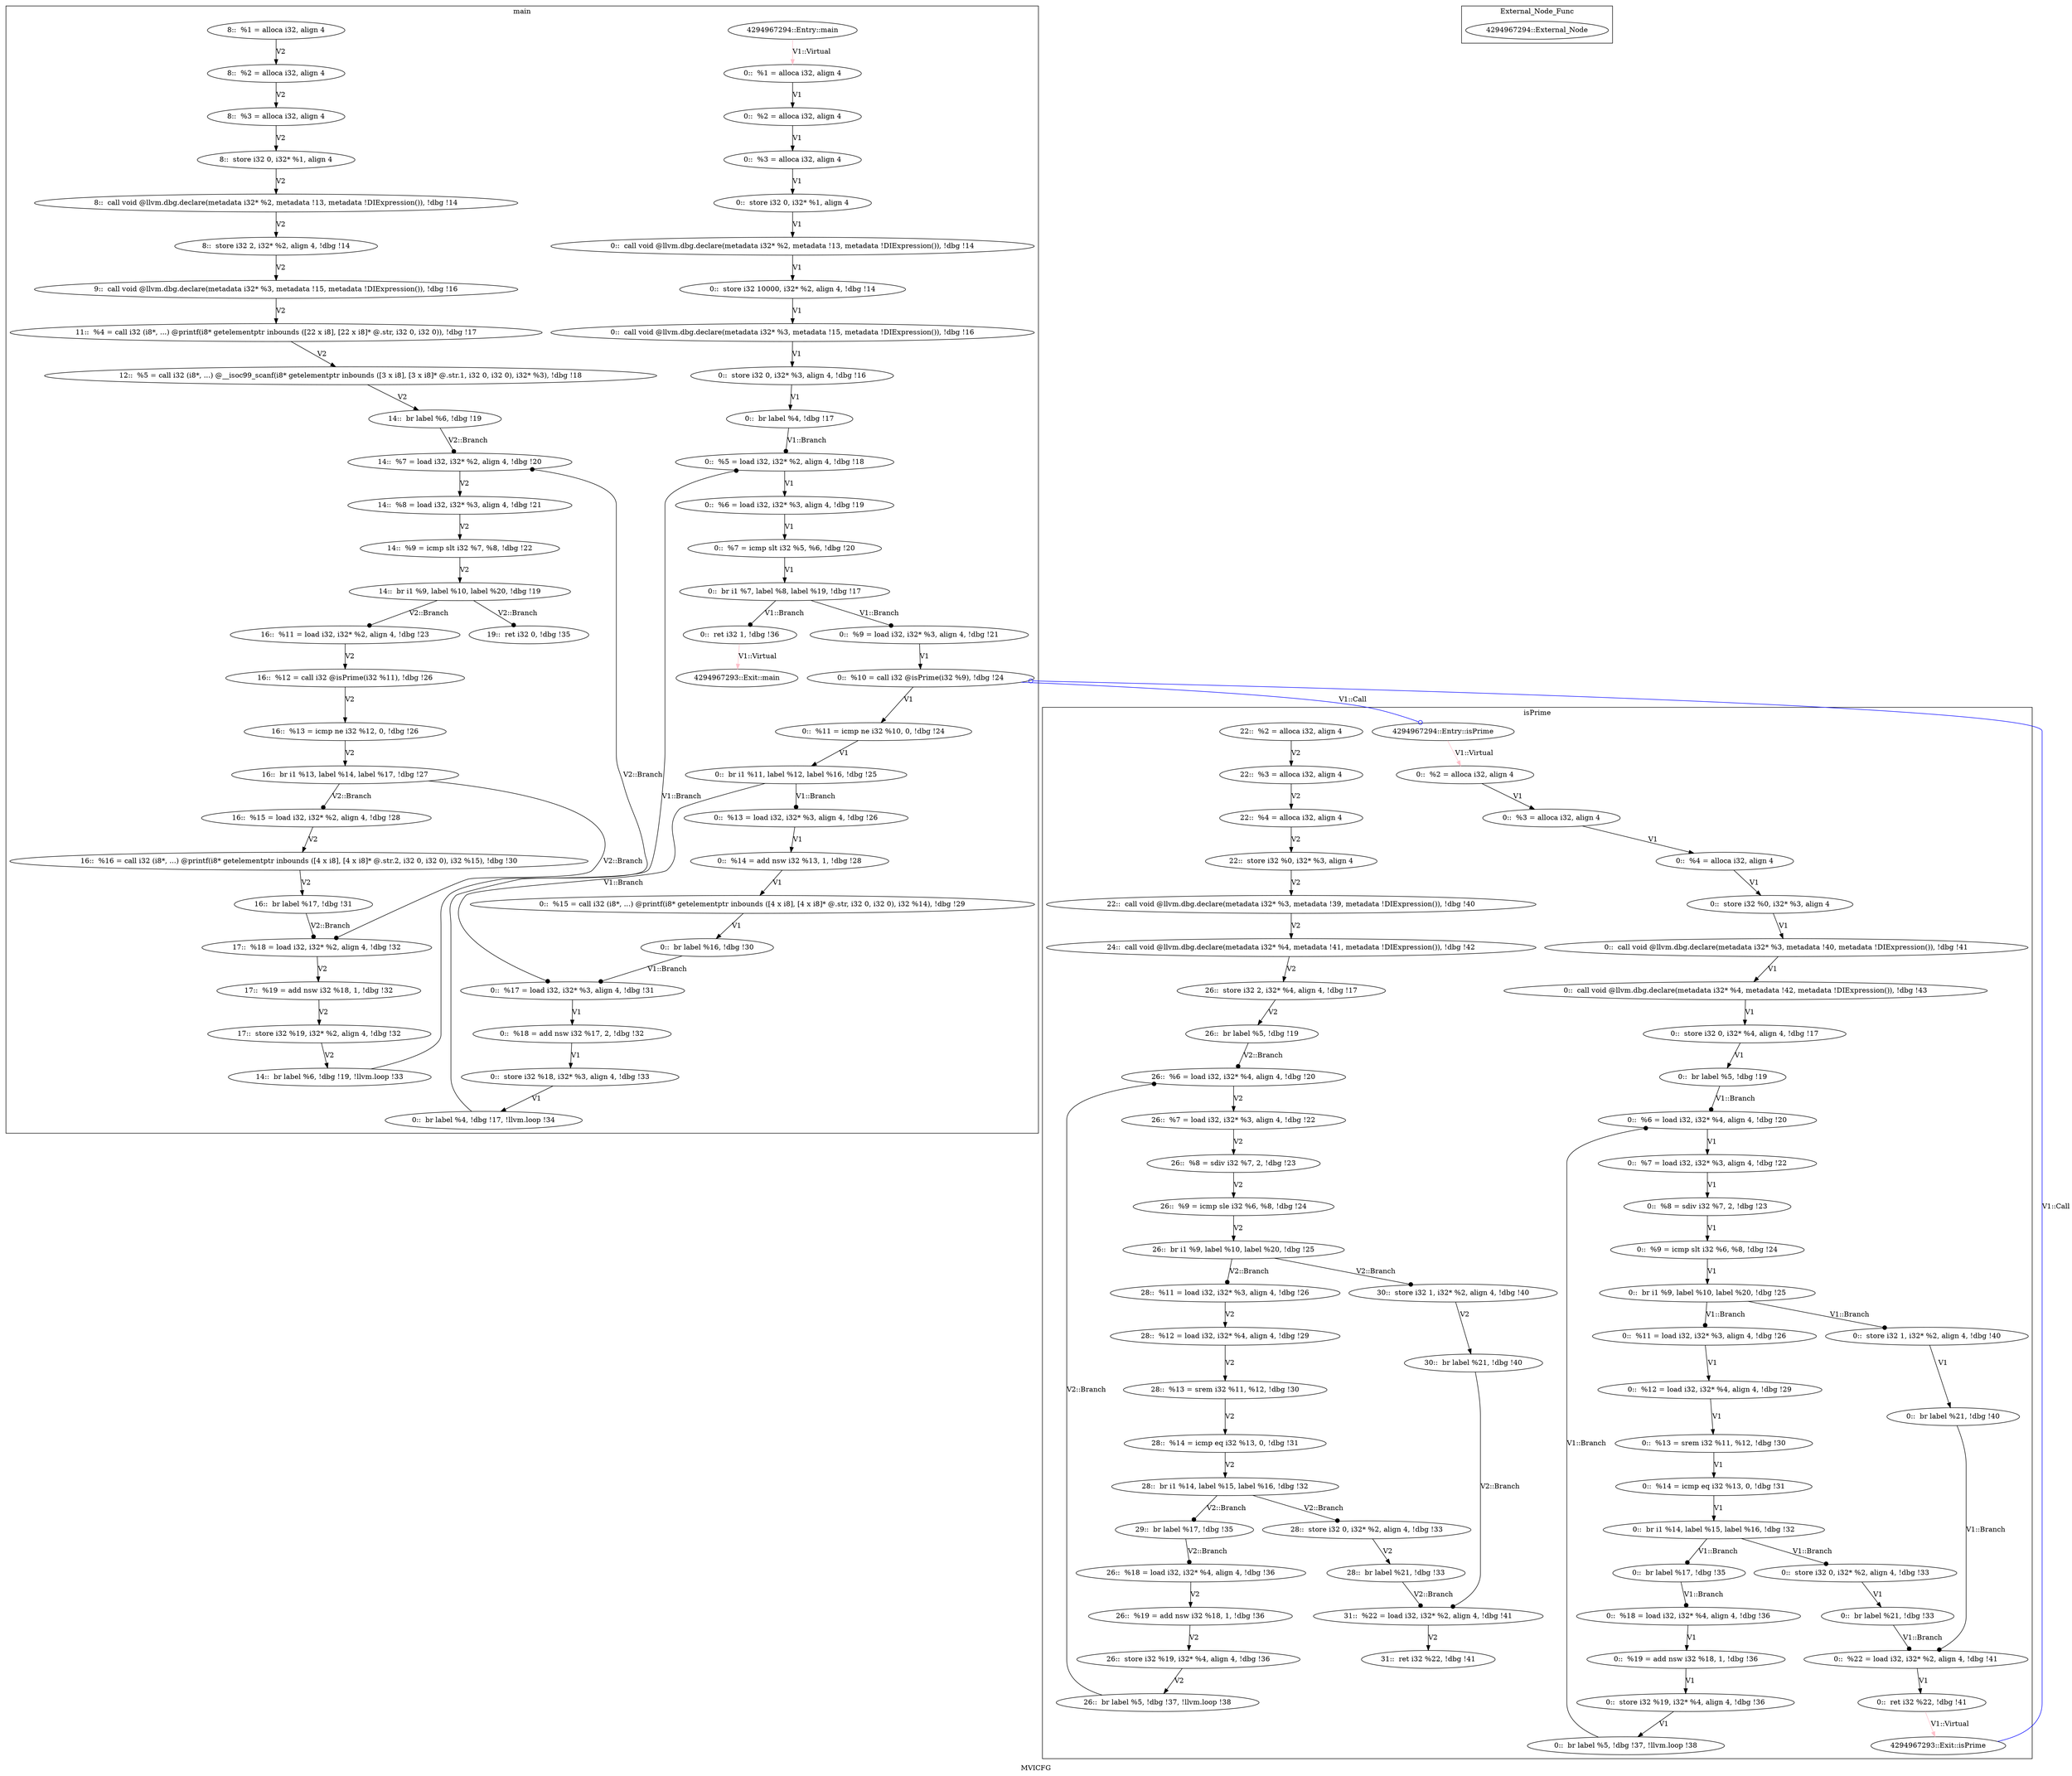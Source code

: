 digraph "MVICFG" {
	label="MVICFG";
/* Generating Nodes */
	subgraph cluster_1 {
		label="main";
		"28" [label="4294967294::Entry::main"];
		"2" [label="0::  %1 = alloca i32, align 4"];
		"3" [label="0::  %2 = alloca i32, align 4"];
		"4" [label="0::  %3 = alloca i32, align 4"];
		"5" [label="0::  store i32 0, i32* %1, align 4"];
		"6" [label="0::  call void @llvm.dbg.declare(metadata i32* %2, metadata !13, metadata !DIExpression()), !dbg !14"];
		"7" [label="0::  store i32 10000, i32* %2, align 4, !dbg !14"];
		"8" [label="0::  call void @llvm.dbg.declare(metadata i32* %3, metadata !15, metadata !DIExpression()), !dbg !16"];
		"9" [label="0::  store i32 0, i32* %3, align 4, !dbg !16"];
		"10" [label="0::  br label %4, !dbg !17"];
		"11" [label="0::  %5 = load i32, i32* %2, align 4, !dbg !18"];
		"12" [label="0::  %6 = load i32, i32* %3, align 4, !dbg !19"];
		"13" [label="0::  %7 = icmp slt i32 %5, %6, !dbg !20"];
		"14" [label="0::  br i1 %7, label %8, label %19, !dbg !17"];
		"15" [label="0::  %9 = load i32, i32* %3, align 4, !dbg !21"];
		"16" [label="0::  %10 = call i32 @isPrime(i32 %9), !dbg !24"];
		"17" [label="0::  %11 = icmp ne i32 %10, 0, !dbg !24"];
		"18" [label="0::  br i1 %11, label %12, label %16, !dbg !25"];
		"19" [label="0::  %13 = load i32, i32* %3, align 4, !dbg !26"];
		"20" [label="0::  %14 = add nsw i32 %13, 1, !dbg !28"];
		"21" [label="0::  %15 = call i32 (i8*, ...) @printf(i8* getelementptr inbounds ([4 x i8], [4 x i8]* @.str, i32 0, i32 0), i32 %14), !dbg !29"];
		"22" [label="0::  br label %16, !dbg !30"];
		"23" [label="0::  %17 = load i32, i32* %3, align 4, !dbg !31"];
		"24" [label="0::  %18 = add nsw i32 %17, 2, !dbg !32"];
		"25" [label="0::  store i32 %18, i32* %3, align 4, !dbg !33"];
		"26" [label="0::  br label %4, !dbg !17, !llvm.loop !34"];
		"27" [label="0::  ret i32 1, !dbg !36"];
		"29" [label="4294967293::Exit::main"];
		"66" [label="8::  %1 = alloca i32, align 4"];
		"67" [label="8::  %2 = alloca i32, align 4"];
		"68" [label="8::  %3 = alloca i32, align 4"];
		"69" [label="8::  store i32 0, i32* %1, align 4"];
		"70" [label="8::  call void @llvm.dbg.declare(metadata i32* %2, metadata !13, metadata !DIExpression()), !dbg !14"];
		"71" [label="8::  store i32 2, i32* %2, align 4, !dbg !14"];
		"72" [label="9::  call void @llvm.dbg.declare(metadata i32* %3, metadata !15, metadata !DIExpression()), !dbg !16"];
		"73" [label="11::  %4 = call i32 (i8*, ...) @printf(i8* getelementptr inbounds ([22 x i8], [22 x i8]* @.str, i32 0, i32 0)), !dbg !17"];
		"74" [label="12::  %5 = call i32 (i8*, ...) @__isoc99_scanf(i8* getelementptr inbounds ([3 x i8], [3 x i8]* @.str.1, i32 0, i32 0), i32* %3), !dbg !18"];
		"75" [label="14::  br label %6, !dbg !19"];
		"76" [label="14::  %7 = load i32, i32* %2, align 4, !dbg !20"];
		"77" [label="14::  %8 = load i32, i32* %3, align 4, !dbg !21"];
		"78" [label="14::  %9 = icmp slt i32 %7, %8, !dbg !22"];
		"79" [label="14::  br i1 %9, label %10, label %20, !dbg !19"];
		"80" [label="14::  br label %6, !dbg !19, !llvm.loop !33"];
		"81" [label="16::  %11 = load i32, i32* %2, align 4, !dbg !23"];
		"82" [label="16::  %12 = call i32 @isPrime(i32 %11), !dbg !26"];
		"83" [label="16::  %13 = icmp ne i32 %12, 0, !dbg !26"];
		"84" [label="16::  br i1 %13, label %14, label %17, !dbg !27"];
		"85" [label="16::  %15 = load i32, i32* %2, align 4, !dbg !28"];
		"86" [label="16::  %16 = call i32 (i8*, ...) @printf(i8* getelementptr inbounds ([4 x i8], [4 x i8]* @.str.2, i32 0, i32 0), i32 %15), !dbg !30"];
		"87" [label="16::  br label %17, !dbg !31"];
		"88" [label="17::  %18 = load i32, i32* %2, align 4, !dbg !32"];
		"89" [label="17::  %19 = add nsw i32 %18, 1, !dbg !32"];
		"90" [label="17::  store i32 %19, i32* %2, align 4, !dbg !32"];
		"91" [label="19::  ret i32 0, !dbg !35"];
	}
	subgraph cluster_31 {
		label="isPrime";
		"61" [label="4294967294::Entry::isPrime"];
		"32" [label="0::  %2 = alloca i32, align 4"];
		"33" [label="0::  %3 = alloca i32, align 4"];
		"34" [label="0::  %4 = alloca i32, align 4"];
		"35" [label="0::  store i32 %0, i32* %3, align 4"];
		"36" [label="0::  call void @llvm.dbg.declare(metadata i32* %3, metadata !40, metadata !DIExpression()), !dbg !41"];
		"37" [label="0::  call void @llvm.dbg.declare(metadata i32* %4, metadata !42, metadata !DIExpression()), !dbg !43"];
		"38" [label="0::  store i32 0, i32* %4, align 4, !dbg !17"];
		"39" [label="0::  br label %5, !dbg !19"];
		"40" [label="0::  %6 = load i32, i32* %4, align 4, !dbg !20"];
		"41" [label="0::  %7 = load i32, i32* %3, align 4, !dbg !22"];
		"42" [label="0::  %8 = sdiv i32 %7, 2, !dbg !23"];
		"43" [label="0::  %9 = icmp slt i32 %6, %8, !dbg !24"];
		"44" [label="0::  br i1 %9, label %10, label %20, !dbg !25"];
		"45" [label="0::  %11 = load i32, i32* %3, align 4, !dbg !26"];
		"46" [label="0::  %12 = load i32, i32* %4, align 4, !dbg !29"];
		"47" [label="0::  %13 = srem i32 %11, %12, !dbg !30"];
		"48" [label="0::  %14 = icmp eq i32 %13, 0, !dbg !31"];
		"49" [label="0::  br i1 %14, label %15, label %16, !dbg !32"];
		"50" [label="0::  store i32 0, i32* %2, align 4, !dbg !33"];
		"51" [label="0::  br label %21, !dbg !33"];
		"52" [label="0::  br label %17, !dbg !35"];
		"53" [label="0::  %18 = load i32, i32* %4, align 4, !dbg !36"];
		"54" [label="0::  %19 = add nsw i32 %18, 1, !dbg !36"];
		"55" [label="0::  store i32 %19, i32* %4, align 4, !dbg !36"];
		"56" [label="0::  br label %5, !dbg !37, !llvm.loop !38"];
		"57" [label="0::  store i32 1, i32* %2, align 4, !dbg !40"];
		"58" [label="0::  br label %21, !dbg !40"];
		"59" [label="0::  %22 = load i32, i32* %2, align 4, !dbg !41"];
		"60" [label="0::  ret i32 %22, !dbg !41"];
		"62" [label="4294967293::Exit::isPrime"];
		"92" [label="22::  %2 = alloca i32, align 4"];
		"93" [label="22::  %3 = alloca i32, align 4"];
		"94" [label="22::  %4 = alloca i32, align 4"];
		"95" [label="22::  store i32 %0, i32* %3, align 4"];
		"96" [label="22::  call void @llvm.dbg.declare(metadata i32* %3, metadata !39, metadata !DIExpression()), !dbg !40"];
		"97" [label="24::  call void @llvm.dbg.declare(metadata i32* %4, metadata !41, metadata !DIExpression()), !dbg !42"];
		"98" [label="26::  store i32 2, i32* %4, align 4, !dbg !17"];
		"99" [label="26::  br label %5, !dbg !19"];
		"100" [label="26::  %6 = load i32, i32* %4, align 4, !dbg !20"];
		"101" [label="26::  %7 = load i32, i32* %3, align 4, !dbg !22"];
		"102" [label="26::  %8 = sdiv i32 %7, 2, !dbg !23"];
		"103" [label="26::  %9 = icmp sle i32 %6, %8, !dbg !24"];
		"104" [label="26::  br i1 %9, label %10, label %20, !dbg !25"];
		"105" [label="26::  %18 = load i32, i32* %4, align 4, !dbg !36"];
		"106" [label="26::  %19 = add nsw i32 %18, 1, !dbg !36"];
		"107" [label="26::  store i32 %19, i32* %4, align 4, !dbg !36"];
		"108" [label="26::  br label %5, !dbg !37, !llvm.loop !38"];
		"109" [label="28::  %11 = load i32, i32* %3, align 4, !dbg !26"];
		"110" [label="28::  %12 = load i32, i32* %4, align 4, !dbg !29"];
		"111" [label="28::  %13 = srem i32 %11, %12, !dbg !30"];
		"112" [label="28::  %14 = icmp eq i32 %13, 0, !dbg !31"];
		"113" [label="28::  br i1 %14, label %15, label %16, !dbg !32"];
		"114" [label="28::  store i32 0, i32* %2, align 4, !dbg !33"];
		"115" [label="28::  br label %21, !dbg !33"];
		"116" [label="29::  br label %17, !dbg !35"];
		"117" [label="30::  store i32 1, i32* %2, align 4, !dbg !40"];
		"118" [label="30::  br label %21, !dbg !40"];
		"119" [label="31::  %22 = load i32, i32* %2, align 4, !dbg !41"];
		"120" [label="31::  ret i32 %22, !dbg !41"];
	}
	subgraph cluster_64 {
		label="External_Node_Func";
		"65" [label="4294967294::External_Node"];
	}

/* Generating Edges */
		"2" -> "3" [arrowhead = normal, penwidth = 1.0, color = black, label="V1"];
		"3" -> "4" [arrowhead = normal, penwidth = 1.0, color = black, label="V1"];
		"4" -> "5" [arrowhead = normal, penwidth = 1.0, color = black, label="V1"];
		"5" -> "6" [arrowhead = normal, penwidth = 1.0, color = black, label="V1"];
		"6" -> "7" [arrowhead = normal, penwidth = 1.0, color = black, label="V1"];
		"8" -> "9" [arrowhead = normal, penwidth = 1.0, color = black, label="V1"];
		"11" -> "12" [arrowhead = normal, penwidth = 1.0, color = black, label="V1"];
		"12" -> "13" [arrowhead = normal, penwidth = 1.0, color = black, label="V1"];
		"13" -> "14" [arrowhead = normal, penwidth = 1.0, color = black, label="V1"];
		"15" -> "16" [arrowhead = normal, penwidth = 1.0, color = black, label="V1"];
		"16" -> "17" [arrowhead = normal, penwidth = 1.0, color = black, label="V1"];
		"17" -> "18" [arrowhead = normal, penwidth = 1.0, color = black, label="V1"];
		"19" -> "20" [arrowhead = normal, penwidth = 1.0, color = black, label="V1"];
		"20" -> "21" [arrowhead = normal, penwidth = 1.0, color = black, label="V1"];
		"21" -> "22" [arrowhead = normal, penwidth = 1.0, color = black, label="V1"];
		"23" -> "24" [arrowhead = normal, penwidth = 1.0, color = black, label="V1"];
		"24" -> "25" [arrowhead = normal, penwidth = 1.0, color = black, label="V1"];
		"28" -> "2" [arrowhead = normal, penwidth = 1.0, color = pink, label="V1::Virtual"];
		"27" -> "29" [arrowhead = normal, penwidth = 1.0, color = pink, label="V1::Virtual"];
		"32" -> "33" [arrowhead = normal, penwidth = 1.0, color = black, label="V1"];
		"33" -> "34" [arrowhead = normal, penwidth = 1.0, color = black, label="V1"];
		"34" -> "35" [arrowhead = normal, penwidth = 1.0, color = black, label="V1"];
		"35" -> "36" [arrowhead = normal, penwidth = 1.0, color = black, label="V1"];
		"38" -> "39" [arrowhead = normal, penwidth = 1.0, color = black, label="V1"];
		"40" -> "41" [arrowhead = normal, penwidth = 1.0, color = black, label="V1"];
		"41" -> "42" [arrowhead = normal, penwidth = 1.0, color = black, label="V1"];
		"42" -> "43" [arrowhead = normal, penwidth = 1.0, color = black, label="V1"];
		"43" -> "44" [arrowhead = normal, penwidth = 1.0, color = black, label="V1"];
		"45" -> "46" [arrowhead = normal, penwidth = 1.0, color = black, label="V1"];
		"46" -> "47" [arrowhead = normal, penwidth = 1.0, color = black, label="V1"];
		"47" -> "48" [arrowhead = normal, penwidth = 1.0, color = black, label="V1"];
		"48" -> "49" [arrowhead = normal, penwidth = 1.0, color = black, label="V1"];
		"50" -> "51" [arrowhead = normal, penwidth = 1.0, color = black, label="V1"];
		"53" -> "54" [arrowhead = normal, penwidth = 1.0, color = black, label="V1"];
		"54" -> "55" [arrowhead = normal, penwidth = 1.0, color = black, label="V1"];
		"55" -> "56" [arrowhead = normal, penwidth = 1.0, color = black, label="V1"];
		"57" -> "58" [arrowhead = normal, penwidth = 1.0, color = black, label="V1"];
		"59" -> "60" [arrowhead = normal, penwidth = 1.0, color = black, label="V1"];
		"61" -> "32" [arrowhead = normal, penwidth = 1.0, color = pink, label="V1::Virtual"];
		"60" -> "62" [arrowhead = normal, penwidth = 1.0, color = pink, label="V1::Virtual"];
		"7" -> "8" [arrowhead = normal, penwidth = 1.0, color = black, label="V1"];
		"9" -> "10" [arrowhead = normal, penwidth = 1.0, color = black, label="V1"];
		"10" -> "11" [arrowhead = dot, penwidth = 1.0, color = black, label="V1::Branch"];
		"14" -> "15" [arrowhead = dot, penwidth = 1.0, color = black, label="V1::Branch"];
		"14" -> "27" [arrowhead = dot, penwidth = 1.0, color = black, label="V1::Branch"];
		"18" -> "19" [arrowhead = dot, penwidth = 1.0, color = black, label="V1::Branch"];
		"18" -> "23" [arrowhead = dot, penwidth = 1.0, color = black, label="V1::Branch"];
		"22" -> "23" [arrowhead = dot, penwidth = 1.0, color = black, label="V1::Branch"];
		"25" -> "26" [arrowhead = normal, penwidth = 1.0, color = black, label="V1"];
		"26" -> "11" [arrowhead = dot, penwidth = 1.0, color = black, label="V1::Branch"];
		"36" -> "37" [arrowhead = normal, penwidth = 1.0, color = black, label="V1"];
		"37" -> "38" [arrowhead = normal, penwidth = 1.0, color = black, label="V1"];
		"39" -> "40" [arrowhead = dot, penwidth = 1.0, color = black, label="V1::Branch"];
		"44" -> "45" [arrowhead = dot, penwidth = 1.0, color = black, label="V1::Branch"];
		"44" -> "57" [arrowhead = dot, penwidth = 1.0, color = black, label="V1::Branch"];
		"49" -> "50" [arrowhead = dot, penwidth = 1.0, color = black, label="V1::Branch"];
		"49" -> "52" [arrowhead = dot, penwidth = 1.0, color = black, label="V1::Branch"];
		"51" -> "59" [arrowhead = dot, penwidth = 1.0, color = black, label="V1::Branch"];
		"52" -> "53" [arrowhead = dot, penwidth = 1.0, color = black, label="V1::Branch"];
		"56" -> "40" [arrowhead = dot, penwidth = 1.0, color = black, label="V1::Branch"];
		"58" -> "59" [arrowhead = dot, penwidth = 1.0, color = black, label="V1::Branch"];
		"16" -> "61" [arrowhead = odot, penwidth = 1.0, color = blue, label="V1::Call"];
		"62" -> "16" [arrowhead = odot, penwidth = 1.0, color = blue, label="V1::Call"];
		"66" -> "67" [arrowhead = normal, penwidth = 1.0, color = black, label="V2"];
		"67" -> "68" [arrowhead = normal, penwidth = 1.0, color = black, label="V2"];
		"68" -> "69" [arrowhead = normal, penwidth = 1.0, color = black, label="V2"];
		"69" -> "70" [arrowhead = normal, penwidth = 1.0, color = black, label="V2"];
		"70" -> "71" [arrowhead = normal, penwidth = 1.0, color = black, label="V2"];
		"71" -> "72" [arrowhead = normal, penwidth = 1.0, color = black, label="V2"];
		"72" -> "73" [arrowhead = normal, penwidth = 1.0, color = black, label="V2"];
		"73" -> "74" [arrowhead = normal, penwidth = 1.0, color = black, label="V2"];
		"74" -> "75" [arrowhead = normal, penwidth = 1.0, color = black, label="V2"];
		"75" -> "76" [arrowhead = dot, penwidth = 1.0, color = black, label="V2::Branch"];
		"76" -> "77" [arrowhead = normal, penwidth = 1.0, color = black, label="V2"];
		"80" -> "76" [arrowhead = dot, penwidth = 1.0, color = black, label="V2::Branch"];
		"77" -> "78" [arrowhead = normal, penwidth = 1.0, color = black, label="V2"];
		"78" -> "79" [arrowhead = normal, penwidth = 1.0, color = black, label="V2"];
		"79" -> "81" [arrowhead = dot, penwidth = 1.0, color = black, label="V2::Branch"];
		"79" -> "91" [arrowhead = dot, penwidth = 1.0, color = black, label="V2::Branch"];
		"90" -> "80" [arrowhead = normal, penwidth = 1.0, color = black, label="V2"];
		"81" -> "82" [arrowhead = normal, penwidth = 1.0, color = black, label="V2"];
		"82" -> "83" [arrowhead = normal, penwidth = 1.0, color = black, label="V2"];
		"83" -> "84" [arrowhead = normal, penwidth = 1.0, color = black, label="V2"];
		"84" -> "85" [arrowhead = dot, penwidth = 1.0, color = black, label="V2::Branch"];
		"84" -> "88" [arrowhead = dot, penwidth = 1.0, color = black, label="V2::Branch"];
		"85" -> "86" [arrowhead = normal, penwidth = 1.0, color = black, label="V2"];
		"86" -> "87" [arrowhead = normal, penwidth = 1.0, color = black, label="V2"];
		"87" -> "88" [arrowhead = dot, penwidth = 1.0, color = black, label="V2::Branch"];
		"88" -> "89" [arrowhead = normal, penwidth = 1.0, color = black, label="V2"];
		"89" -> "90" [arrowhead = normal, penwidth = 1.0, color = black, label="V2"];
		"92" -> "93" [arrowhead = normal, penwidth = 1.0, color = black, label="V2"];
		"93" -> "94" [arrowhead = normal, penwidth = 1.0, color = black, label="V2"];
		"94" -> "95" [arrowhead = normal, penwidth = 1.0, color = black, label="V2"];
		"95" -> "96" [arrowhead = normal, penwidth = 1.0, color = black, label="V2"];
		"96" -> "97" [arrowhead = normal, penwidth = 1.0, color = black, label="V2"];
		"97" -> "98" [arrowhead = normal, penwidth = 1.0, color = black, label="V2"];
		"98" -> "99" [arrowhead = normal, penwidth = 1.0, color = black, label="V2"];
		"99" -> "100" [arrowhead = dot, penwidth = 1.0, color = black, label="V2::Branch"];
		"100" -> "101" [arrowhead = normal, penwidth = 1.0, color = black, label="V2"];
		"108" -> "100" [arrowhead = dot, penwidth = 1.0, color = black, label="V2::Branch"];
		"101" -> "102" [arrowhead = normal, penwidth = 1.0, color = black, label="V2"];
		"102" -> "103" [arrowhead = normal, penwidth = 1.0, color = black, label="V2"];
		"103" -> "104" [arrowhead = normal, penwidth = 1.0, color = black, label="V2"];
		"104" -> "109" [arrowhead = dot, penwidth = 1.0, color = black, label="V2::Branch"];
		"104" -> "117" [arrowhead = dot, penwidth = 1.0, color = black, label="V2::Branch"];
		"105" -> "106" [arrowhead = normal, penwidth = 1.0, color = black, label="V2"];
		"116" -> "105" [arrowhead = dot, penwidth = 1.0, color = black, label="V2::Branch"];
		"106" -> "107" [arrowhead = normal, penwidth = 1.0, color = black, label="V2"];
		"107" -> "108" [arrowhead = normal, penwidth = 1.0, color = black, label="V2"];
		"109" -> "110" [arrowhead = normal, penwidth = 1.0, color = black, label="V2"];
		"110" -> "111" [arrowhead = normal, penwidth = 1.0, color = black, label="V2"];
		"111" -> "112" [arrowhead = normal, penwidth = 1.0, color = black, label="V2"];
		"112" -> "113" [arrowhead = normal, penwidth = 1.0, color = black, label="V2"];
		"113" -> "114" [arrowhead = dot, penwidth = 1.0, color = black, label="V2::Branch"];
		"113" -> "116" [arrowhead = dot, penwidth = 1.0, color = black, label="V2::Branch"];
		"114" -> "115" [arrowhead = normal, penwidth = 1.0, color = black, label="V2"];
		"115" -> "119" [arrowhead = dot, penwidth = 1.0, color = black, label="V2::Branch"];
		"117" -> "118" [arrowhead = normal, penwidth = 1.0, color = black, label="V2"];
		"118" -> "119" [arrowhead = dot, penwidth = 1.0, color = black, label="V2::Branch"];
		"119" -> "120" [arrowhead = normal, penwidth = 1.0, color = black, label="V2"];
}
